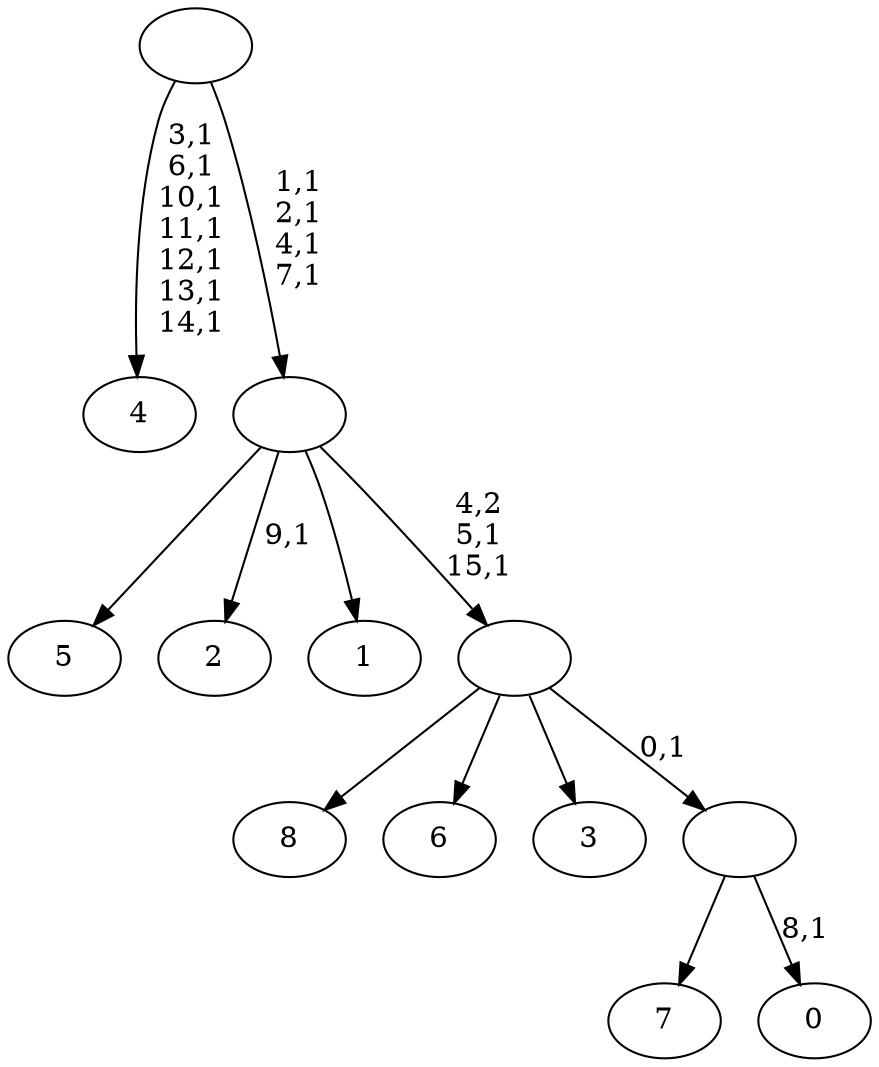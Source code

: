 digraph T {
	25 [label="8"]
	24 [label="7"]
	23 [label="6"]
	22 [label="5"]
	21 [label="4"]
	13 [label="3"]
	12 [label="2"]
	10 [label="1"]
	9 [label="0"]
	7 [label=""]
	6 [label=""]
	4 [label=""]
	0 [label=""]
	7 -> 9 [label="8,1"]
	7 -> 24 [label=""]
	6 -> 25 [label=""]
	6 -> 23 [label=""]
	6 -> 13 [label=""]
	6 -> 7 [label="0,1"]
	4 -> 6 [label="4,2\n5,1\n15,1"]
	4 -> 12 [label="9,1"]
	4 -> 22 [label=""]
	4 -> 10 [label=""]
	0 -> 4 [label="1,1\n2,1\n4,1\n7,1"]
	0 -> 21 [label="3,1\n6,1\n10,1\n11,1\n12,1\n13,1\n14,1"]
}
